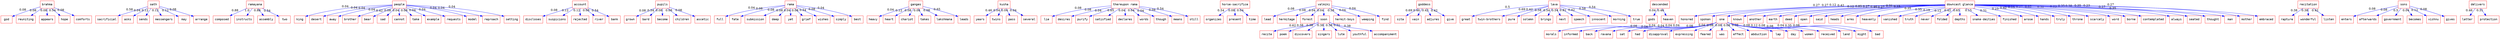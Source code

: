 strict digraph {
	brahma	 [color=red,
		fontname=courier,
		shape=box];
	god	 [color=red,
		fontname=courier,
		shape=box];
	brahma -> god	 [color=blue,
		xlabel=0.08];
	reuniting	 [color=red,
		fontname=courier,
		shape=box];
	brahma -> reuniting	 [color=blue,
		xlabel=0.08];
	appears	 [color=red,
		fontname=courier,
		shape=box];
	brahma -> appears	 [color=blue,
		xlabel=0.08];
	hope	 [color=red,
		fontname=courier,
		shape=box];
	brahma -> hope	 [color=blue,
		xlabel=0.54];
	comforts	 [color=red,
		fontname=courier,
		shape=box];
	brahma -> comforts	 [color=blue,
		xlabel=0.08];
	oath	 [color=red,
		fontname=courier,
		shape=box];
	sacrificial	 [color=red,
		fontname=courier,
		shape=box];
	oath -> sacrificial	 [color=blue,
		xlabel=0.58];
	asks	 [color=red,
		fontname=courier,
		shape=box];
	oath -> asks	 [color=blue,
		xlabel=0.04];
	sends	 [color=red,
		fontname=courier,
		shape=box];
	oath -> sends	 [color=blue,
		xlabel=0.12];
	messengers	 [color=red,
		fontname=courier,
		shape=box];
	oath -> messengers	 [color=blue,
		xlabel=0.12];
	may	 [color=red,
		fontname=courier,
		shape=box];
	oath -> may	 [color=blue,
		xlabel=0.12];
	arrange	 [color=red,
		fontname=courier,
		shape=box];
	oath -> arrange	 [color=blue,
		xlabel=0.08];
	ramayana	 [color=red,
		fontname=courier,
		shape=box];
	composed	 [color=red,
		fontname=courier,
		shape=box];
	ramayana -> composed	 [color=blue,
		xlabel=0.88];
	instructs	 [color=red,
		fontname=courier,
		shape=box];
	ramayana -> instructs	 [color=blue,
		xlabel=1.0];
	assembly	 [color=red,
		fontname=courier,
		shape=box];
	ramayana -> assembly	 [color=blue,
		xlabel=0.88];
	two	 [color=red,
		fontname=courier,
		shape=box];
	ramayana -> two	 [color=blue,
		xlabel=0.54];
	people	 [color=red,
		fontname=courier,
		shape=box];
	king	 [color=red,
		fontname=courier,
		shape=box];
	people -> king	 [color=blue,
		xlabel=0.04];
	desert	 [color=red,
		fontname=courier,
		shape=box];
	people -> desert	 [color=blue,
		xlabel=0.04];
	away	 [color=red,
		fontname=courier,
		shape=box];
	people -> away	 [color=blue,
		xlabel=0.04];
	brother	 [color=red,
		fontname=courier,
		shape=box];
	people -> brother	 [color=blue,
		xlabel=0.04];
	bear	 [color=red,
		fontname=courier,
		shape=box];
	people -> bear	 [color=blue,
		xlabel=0.42];
	sad	 [color=red,
		fontname=courier,
		shape=box];
	people -> sad	 [color=blue,
		xlabel=0.08];
	cannot	 [color=red,
		fontname=courier,
		shape=box];
	people -> cannot	 [color=blue,
		xlabel=0.04];
	take	 [color=red,
		fontname=courier,
		shape=box];
	people -> take	 [color=blue,
		xlabel=0.08];
	example	 [color=red,
		fontname=courier,
		shape=box];
	people -> example	 [color=blue,
		xlabel=0.04];
	requests	 [color=red,
		fontname=courier,
		shape=box];
	people -> requests	 [color=blue,
		xlabel=0.04];
	model	 [color=red,
		fontname=courier,
		shape=box];
	people -> model	 [color=blue,
		xlabel=0.04];
	reproach	 [color=red,
		fontname=courier,
		shape=box];
	people -> reproach	 [color=blue,
		xlabel=0.04];
	setting	 [color=red,
		fontname=courier,
		shape=box];
	people -> setting	 [color=blue,
		xlabel=0.04];
	account	 [color=red,
		fontname=courier,
		shape=box];
	discloses	 [color=red,
		fontname=courier,
		shape=box];
	account -> discloses	 [color=blue,
		xlabel=0.08];
	suspicions	 [color=red,
		fontname=courier,
		shape=box];
	account -> suspicions	 [color=blue,
		xlabel=0.12];
	rejected	 [color=red,
		fontname=courier,
		shape=box];
	account -> rejected	 [color=blue,
		xlabel=0.12];
	river	 [color=red,
		fontname=courier,
		shape=box];
	account -> river	 [color=blue,
		xlabel=0.08];
	bank	 [color=red,
		fontname=courier,
		shape=box];
	account -> bank	 [color=blue,
		xlabel=0.54];
	pupils	 [color=red,
		fontname=courier,
		shape=box];
	grown	 [color=red,
		fontname=courier,
		shape=box];
	pupils -> grown	 [color=blue,
		xlabel=0.08];
	bard	 [color=red,
		fontname=courier,
		shape=box];
	pupils -> bard	 [color=blue,
		xlabel=0.54];
	become	 [color=red,
		fontname=courier,
		shape=box];
	pupils -> become	 [color=blue,
		xlabel=0.08];
	children	 [color=red,
		fontname=courier,
		shape=box];
	pupils -> children	 [color=blue,
		xlabel=0.08];
	ascetic	 [color=red,
		fontname=courier,
		shape=box];
	pupils -> ascetic	 [color=blue,
		xlabel=0.08];
	rama	 [color=red,
		fontname=courier,
		shape=box];
	full	 [color=red,
		fontname=courier,
		shape=box];
	rama -> full	 [color=blue,
		xlabel=0.04];
	fate	 [color=red,
		fontname=courier,
		shape=box];
	rama -> fate	 [color=blue,
		xlabel=0.08];
	submission	 [color=red,
		fontname=courier,
		shape=box];
	rama -> submission	 [color=blue,
		xlabel=0.08];
	deep	 [color=red,
		fontname=courier,
		shape=box];
	rama -> deep	 [color=blue,
		xlabel=0.08];
	yet	 [color=red,
		fontname=courier,
		shape=box];
	rama -> yet	 [color=blue,
		xlabel=0.04];
	grief	 [color=red,
		fontname=courier,
		shape=box];
	rama -> grief	 [color=blue,
		xlabel=0.08];
	wishes	 [color=red,
		fontname=courier,
		shape=box];
	rama -> wishes	 [color=blue,
		xlabel=0.54];
	simply	 [color=red,
		fontname=courier,
		shape=box];
	rama -> simply	 [color=blue,
		xlabel=0.08];
	best	 [color=red,
		fontname=courier,
		shape=box];
	rama -> best	 [color=blue,
		xlabel=0.04];
	ganges	 [color=red,
		fontname=courier,
		shape=box];
	heavy	 [color=red,
		fontname=courier,
		shape=box];
	ganges -> heavy	 [color=blue,
		xlabel=0.04];
	heart	 [color=red,
		fontname=courier,
		shape=box];
	ganges -> heart	 [color=blue,
		xlabel=0.12];
	chariot	 [color=red,
		fontname=courier,
		shape=box];
	ganges -> chariot	 [color=blue,
		xlabel=0.08];
	takes	 [color=red,
		fontname=courier,
		shape=box];
	ganges -> takes	 [color=blue,
		xlabel=0.08];
	lakshmana	 [color=red,
		fontname=courier,
		shape=box];
	ganges -> lakshmana	 [color=blue,
		xlabel=0.08];
	leads	 [color=red,
		fontname=courier,
		shape=box];
	ganges -> leads	 [color=blue,
		xlabel=0.65];
	kusha	 [color=red,
		fontname=courier,
		shape=box];
	years	 [color=red,
		fontname=courier,
		shape=box];
	kusha -> years	 [color=blue,
		xlabel=0.46];
	twins	 [color=red,
		fontname=courier,
		shape=box];
	kusha -> twins	 [color=blue,
		xlabel=0.04];
	pass	 [color=red,
		fontname=courier,
		shape=box];
	kusha -> pass	 [color=blue,
		xlabel=0.04];
	several	 [color=red,
		fontname=courier,
		shape=box];
	kusha -> several	 [color=blue,
		xlabel=0.04];
	"thereupon rama"	 [color=red,
		fontname=courier,
		shape=box];
	lie	 [color=red,
		fontname=courier,
		shape=box];
	"thereupon rama" -> lie	 [color=blue,
		xlabel=0.08];
	desires	 [color=red,
		fontname=courier,
		shape=box];
	"thereupon rama" -> desires	 [color=blue,
		xlabel=0.08];
	purify	 [color=red,
		fontname=courier,
		shape=box];
	"thereupon rama" -> purify	 [color=blue,
		xlabel=0.04];
	satisfied	 [color=red,
		fontname=courier,
		shape=box];
	"thereupon rama" -> satisfied	 [color=blue,
		xlabel=0.65];
	declares	 [color=red,
		fontname=courier,
		shape=box];
	"thereupon rama" -> declares	 [color=blue,
		xlabel=0.04];
	words	 [color=red,
		fontname=courier,
		shape=box];
	"thereupon rama" -> words	 [color=blue,
		xlabel=0.04];
	though	 [color=red,
		fontname=courier,
		shape=box];
	"thereupon rama" -> though	 [color=blue,
		xlabel=0.04];
	means	 [color=red,
		fontname=courier,
		shape=box];
	"thereupon rama" -> means	 [color=blue,
		xlabel=0.08];
	still	 [color=red,
		fontname=courier,
		shape=box];
	"thereupon rama" -> still	 [color=blue,
		xlabel=0.54];
	"horse-sacrifice"	 [color=red,
		fontname=courier,
		shape=box];
	organizes	 [color=red,
		fontname=courier,
		shape=box];
	"horse-sacrifice" -> organizes	 [color=blue,
		xlabel=0.54];
	present	 [color=red,
		fontname=courier,
		shape=box];
	"horse-sacrifice" -> present	 [color=blue,
		xlabel=0.08];
	time	 [color=red,
		fontname=courier,
		shape=box];
	"horse-sacrifice" -> time	 [color=blue,
		xlabel=0.04];
	valmiki	 [color=red,
		fontname=courier,
		shape=box];
	lead	 [color=red,
		fontname=courier,
		shape=box];
	valmiki -> lead	 [color=blue,
		xlabel=0.08];
	hermitage	 [color=red,
		fontname=courier,
		shape=box];
	valmiki -> hermitage	 [color=blue,
		xlabel=0.08];
	forest	 [color=red,
		fontname=courier,
		shape=box];
	valmiki -> forest	 [color=blue,
		xlabel=0.04];
	soon	 [color=red,
		fontname=courier,
		shape=box];
	valmiki -> soon	 [color=blue,
		xlabel=0.04];
	"hermit-boys"	 [color=red,
		fontname=courier,
		shape=box];
	valmiki -> "hermit-boys"	 [color=blue,
		xlabel=0.38];
	weeping	 [color=red,
		fontname=courier,
		shape=box];
	valmiki -> weeping	 [color=blue,
		xlabel=0.04];
	find	 [color=red,
		fontname=courier,
		shape=box];
	valmiki -> find	 [color=blue,
		xlabel=0.04];
	recite	 [color=red,
		fontname=courier,
		shape=box];
	soon -> recite	 [color=blue,
		xlabel=0.62];
	poem	 [color=red,
		fontname=courier,
		shape=box];
	soon -> poem	 [color=blue,
		xlabel=0.38];
	discovers	 [color=red,
		fontname=courier,
		shape=box];
	soon -> discovers	 [color=blue,
		xlabel=0.38];
	singers	 [color=red,
		fontname=courier,
		shape=box];
	soon -> singers	 [color=blue,
		xlabel=0.38];
	lute	 [color=red,
		fontname=courier,
		shape=box];
	soon -> lute	 [color=blue,
		xlabel=0.38];
	youthful	 [color=red,
		fontname=courier,
		shape=box];
	soon -> youthful	 [color=blue,
		xlabel=0.31];
	accompaniment	 [color=red,
		fontname=courier,
		shape=box];
	soon -> accompaniment	 [color=blue,
		xlabel=0.38];
	goddess	 [color=red,
		fontname=courier,
		shape=box];
	sita	 [color=red,
		fontname=courier,
		shape=box];
	goddess -> sita	 [color=blue,
		xlabel=0.69];
	vain	 [color=red,
		fontname=courier,
		shape=box];
	goddess -> vain	 [color=blue,
		xlabel=0.46];
	adjures	 [color=red,
		fontname=courier,
		shape=box];
	goddess -> adjures	 [color=blue,
		xlabel=0.42];
	give	 [color=red,
		fontname=courier,
		shape=box];
	goddess -> give	 [color=blue,
		xlabel=0.42];
	lava	 [color=red,
		fontname=courier,
		shape=box];
	great	 [color=red,
		fontname=courier,
		shape=box];
	lava -> great	 [color=blue,
		xlabel=0.5];
	"twin-brothers"	 [color=red,
		fontname=courier,
		shape=box];
	lava -> "twin-brothers"	 [color=blue,
		xlabel=0.69];
	pure	 [color=red,
		fontname=courier,
		shape=box];
	lava -> pure	 [color=blue,
		xlabel=0.42];
	solemn	 [color=red,
		fontname=courier,
		shape=box];
	lava -> solemn	 [color=blue,
		xlabel=0.58];
	brings	 [color=red,
		fontname=courier,
		shape=box];
	lava -> brings	 [color=blue,
		xlabel=0.54];
	next	 [color=red,
		fontname=courier,
		shape=box];
	lava -> next	 [color=blue,
		xlabel=0.54];
	speech	 [color=red,
		fontname=courier,
		shape=box];
	lava -> speech	 [color=blue,
		xlabel=0.81];
	innocent	 [color=red,
		fontname=courier,
		shape=box];
	lava -> innocent	 [color=blue,
		xlabel=0.42];
	morning	 [color=red,
		fontname=courier,
		shape=box];
	lava -> morning	 [color=blue,
		xlabel=0.58];
	true	 [color=red,
		fontname=courier,
		shape=box];
	lava -> true	 [color=blue,
		xlabel=0.54];
	descended	 [color=red,
		fontname=courier,
		shape=box];
	gods	 [color=red,
		fontname=courier,
		shape=box];
	descended -> gods	 [color=blue,
		xlabel=0.04];
	heaven	 [color=red,
		fontname=courier,
		shape=box];
	descended -> heaven	 [color=blue,
		xlabel=0.46];
	"downcast glance"	 [color=red,
		fontname=courier,
		shape=box];
	honored	 [color=red,
		fontname=courier,
		shape=box];
	"downcast glance" -> honored	 [color=blue,
		xlabel=0.27];
	spoken	 [color=red,
		fontname=courier,
		shape=box];
	"downcast glance" -> spoken	 [color=blue,
		xlabel=0.27];
	one	 [color=red,
		fontname=courier,
		shape=box];
	"downcast glance" -> one	 [color=blue,
		xlabel=0.12];
	known	 [color=red,
		fontname=courier,
		shape=box];
	"downcast glance" -> known	 [color=blue,
		xlabel=0.42];
	another	 [color=red,
		fontname=courier,
		shape=box];
	"downcast glance" -> another	 [color=blue,
		xlabel=0.12];
	earth	 [color=red,
		fontname=courier,
		shape=box];
	"downcast glance" -> earth	 [color=blue,
		xlabel=0.85];
	deed	 [color=red,
		fontname=courier,
		shape=box];
	"downcast glance" -> deed	 [color=blue,
		xlabel=0.27];
	open	 [color=red,
		fontname=courier,
		shape=box];
	"downcast glance" -> open	 [color=blue,
		xlabel=0.46];
	said	 [color=red,
		fontname=courier,
		shape=box];
	"downcast glance" -> said	 [color=blue,
		xlabel=0.27];
	heads	 [color=red,
		fontname=courier,
		shape=box];
	"downcast glance" -> heads	 [color=blue,
		xlabel=0.31];
	arms	 [color=red,
		fontname=courier,
		shape=box];
	"downcast glance" -> arms	 [color=blue,
		xlabel=0.15];
	heavenly	 [color=red,
		fontname=courier,
		shape=box];
	"downcast glance" -> heavenly	 [color=blue,
		xlabel=0.35];
	vanished	 [color=red,
		fontname=courier,
		shape=box];
	"downcast glance" -> vanished	 [color=blue,
		xlabel=0.35];
	truth	 [color=red,
		fontname=courier,
		shape=box];
	"downcast glance" -> truth	 [color=blue,
		xlabel=0.19];
	never	 [color=red,
		fontname=courier,
		shape=box];
	"downcast glance" -> never	 [color=blue,
		xlabel=0.12];
	folded	 [color=red,
		fontname=courier,
		shape=box];
	"downcast glance" -> folded	 [color=blue,
		xlabel=0.42];
	depths	 [color=red,
		fontname=courier,
		shape=box];
	"downcast glance" -> depths	 [color=blue,
		xlabel=0.65];
	"snake-deities"	 [color=red,
		fontname=courier,
		shape=box];
	"downcast glance" -> "snake-deities"	 [color=blue,
		xlabel=0.15];
	finished	 [color=red,
		fontname=courier,
		shape=box];
	"downcast glance" -> finished	 [color=blue,
		xlabel=0.31];
	arose	 [color=red,
		fontname=courier,
		shape=box];
	"downcast glance" -> arose	 [color=blue,
		xlabel=0.23];
	hands	 [color=red,
		fontname=courier,
		shape=box];
	"downcast glance" -> hands	 [color=blue,
		xlabel=0.42];
	truly	 [color=red,
		fontname=courier,
		shape=box];
	"downcast glance" -> truly	 [color=blue,
		xlabel=0.54];
	throne	 [color=red,
		fontname=courier,
		shape=box];
	"downcast glance" -> throne	 [color=blue,
		xlabel=0.27];
	scarcely	 [color=red,
		fontname=courier,
		shape=box];
	"downcast glance" -> scarcely	 [color=blue,
		xlabel=0.62];
	word	 [color=red,
		fontname=courier,
		shape=box];
	"downcast glance" -> word	 [color=blue,
		xlabel=0.31];
	borne	 [color=red,
		fontname=courier,
		shape=box];
	"downcast glance" -> borne	 [color=blue,
		xlabel=0.23];
	contemplated	 [color=red,
		fontname=courier,
		shape=box];
	"downcast glance" -> contemplated	 [color=blue,
		xlabel=0.35];
	always	 [color=red,
		fontname=courier,
		shape=box];
	"downcast glance" -> always	 [color=blue,
		xlabel=0.38];
	seated	 [color=red,
		fontname=courier,
		shape=box];
	"downcast glance" -> seated	 [color=blue,
		xlabel=0.35];
	thought	 [color=red,
		fontname=courier,
		shape=box];
	"downcast glance" -> thought	 [color=blue,
		xlabel=0.23];
	man	 [color=red,
		fontname=courier,
		shape=box];
	"downcast glance" -> man	 [color=blue,
		xlabel=0.27];
	mother	 [color=red,
		fontname=courier,
		shape=box];
	"downcast glance" -> mother	 [color=blue,
		xlabel=0.27];
	embraced	 [color=red,
		fontname=courier,
		shape=box];
	"downcast glance" -> embraced	 [color=blue,
		xlabel=0.35];
	morals	 [color=red,
		fontname=courier,
		shape=box];
	one -> morals	 [color=blue,
		xlabel=0.08];
	informed	 [color=red,
		fontname=courier,
		shape=box];
	one -> informed	 [color=blue,
		xlabel=0.04];
	back	 [color=red,
		fontname=courier,
		shape=box];
	one -> back	 [color=blue,
		xlabel=0.04];
	ravana	 [color=red,
		fontname=courier,
		shape=box];
	one -> ravana	 [color=blue,
		xlabel=0.04];
	sat	 [color=red,
		fontname=courier,
		shape=box];
	one -> sat	 [color=blue,
		xlabel=0.04];
	had	 [color=red,
		fontname=courier,
		shape=box];
	one -> had	 [color=blue,
		xlabel=0.04];
	disapproval	 [color=red,
		fontname=courier,
		shape=box];
	one -> disapproval	 [color=blue,
		xlabel=0.08];
	expressing	 [color=red,
		fontname=courier,
		shape=box];
	one -> expressing	 [color=blue,
		xlabel=0.04];
	feared	 [color=red,
		fontname=courier,
		shape=box];
	one -> feared	 [color=blue,
		xlabel=0.08];
	was	 [color=red,
		fontname=courier,
		shape=box];
	one -> was	 [color=blue,
		xlabel=0.08];
	effect	 [color=red,
		fontname=courier,
		shape=box];
	one -> effect	 [color=blue,
		xlabel=0.08];
	abduction	 [color=red,
		fontname=courier,
		shape=box];
	one -> abduction	 [color=blue,
		xlabel=0.08];
	lap	 [color=red,
		fontname=courier,
		shape=box];
	one -> lap	 [color=blue,
		xlabel=0.08];
	day	 [color=red,
		fontname=courier,
		shape=box];
	one -> day	 [color=blue,
		xlabel=0.12];
	women	 [color=red,
		fontname=courier,
		shape=box];
	one -> women	 [color=blue,
		xlabel=0.08];
	received	 [color=red,
		fontname=courier,
		shape=box];
	one -> received	 [color=blue,
		xlabel=0.08];
	land	 [color=red,
		fontname=courier,
		shape=box];
	one -> land	 [color=blue,
		xlabel=0.04];
	might	 [color=red,
		fontname=courier,
		shape=box];
	one -> might	 [color=blue,
		xlabel=0.35];
	bad	 [color=red,
		fontname=courier,
		shape=box];
	one -> bad	 [color=blue,
		xlabel=0.08];
	recitation	 [color=red,
		fontname=courier,
		shape=box];
	rapture	 [color=red,
		fontname=courier,
		shape=box];
	recitation -> rapture	 [color=blue,
		xlabel=0.38];
	wonderful	 [color=red,
		fontname=courier,
		shape=box];
	recitation -> wonderful	 [color=blue,
		xlabel=0.38];
	listen	 [color=red,
		fontname=courier,
		shape=box];
	recitation -> listen	 [color=blue,
		xlabel=0.42];
	sons	 [color=red,
		fontname=courier,
		shape=box];
	enters	 [color=red,
		fontname=courier,
		shape=box];
	sons -> enters	 [color=blue,
		xlabel=0.08];
	afterwards	 [color=red,
		fontname=courier,
		shape=box];
	sons -> afterwards	 [color=blue,
		xlabel=0.08];
	government	 [color=red,
		fontname=courier,
		shape=box];
	sons -> government	 [color=blue,
		xlabel=0.5];
	becomes	 [color=red,
		fontname=courier,
		shape=box];
	sons -> becomes	 [color=blue,
		xlabel=0.04];
	vishnu	 [color=red,
		fontname=courier,
		shape=box];
	sons -> vishnu	 [color=blue,
		xlabel=0.12];
	gives	 [color=red,
		fontname=courier,
		shape=box];
	sons -> gives	 [color=blue,
		xlabel=0.08];
	delivers	 [color=red,
		fontname=courier,
		shape=box];
	latter	 [color=red,
		fontname=courier,
		shape=box];
	delivers -> latter	 [color=blue,
		xlabel=0.46];
	protection	 [color=red,
		fontname=courier,
		shape=box];
	delivers -> protection	 [color=blue,
		xlabel=0.31];
}
